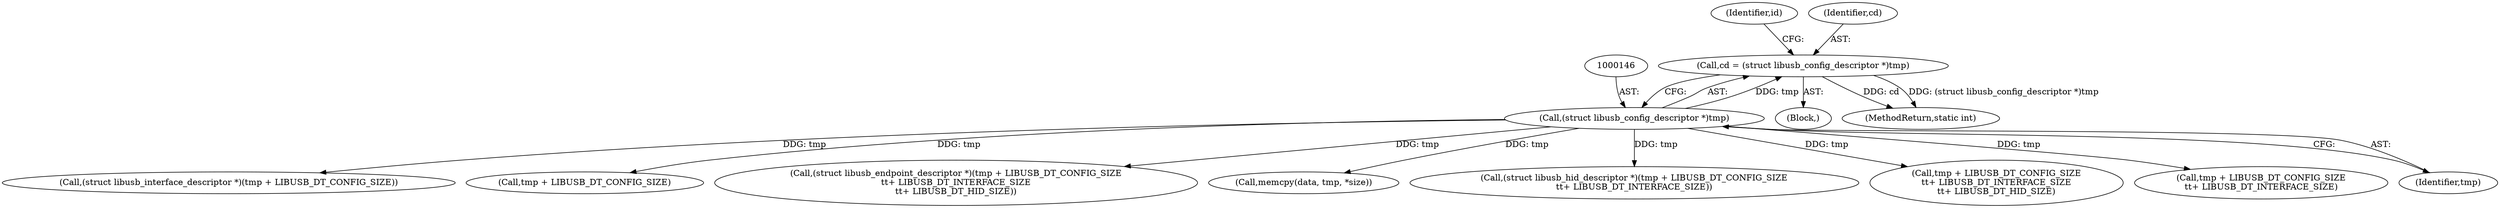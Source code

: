 digraph "1_Chrome_ac149a8d4371c0e01e0934fdd57b09e86f96b5b9_0@pointer" {
"1000143" [label="(Call,cd = (struct libusb_config_descriptor *)tmp)"];
"1000145" [label="(Call,(struct libusb_config_descriptor *)tmp)"];
"1000150" [label="(Call,(struct libusb_interface_descriptor *)(tmp + LIBUSB_DT_CONFIG_SIZE))"];
"1000152" [label="(Call,tmp + LIBUSB_DT_CONFIG_SIZE)"];
"1000166" [label="(Call,(struct libusb_endpoint_descriptor *)(tmp + LIBUSB_DT_CONFIG_SIZE\n\t\t+ LIBUSB_DT_INTERFACE_SIZE\n\t\t+ LIBUSB_DT_HID_SIZE))"];
"1000145" [label="(Call,(struct libusb_config_descriptor *)tmp)"];
"1000368" [label="(Call,memcpy(data, tmp, *size))"];
"1000105" [label="(Block,)"];
"1000143" [label="(Call,cd = (struct libusb_config_descriptor *)tmp)"];
"1000157" [label="(Call,(struct libusb_hid_descriptor *)(tmp + LIBUSB_DT_CONFIG_SIZE\n\t\t+ LIBUSB_DT_INTERFACE_SIZE))"];
"1000168" [label="(Call,tmp + LIBUSB_DT_CONFIG_SIZE\n\t\t+ LIBUSB_DT_INTERFACE_SIZE\n\t\t+ LIBUSB_DT_HID_SIZE)"];
"1000375" [label="(MethodReturn,static int)"];
"1000149" [label="(Identifier,id)"];
"1000159" [label="(Call,tmp + LIBUSB_DT_CONFIG_SIZE\n\t\t+ LIBUSB_DT_INTERFACE_SIZE)"];
"1000147" [label="(Identifier,tmp)"];
"1000144" [label="(Identifier,cd)"];
"1000143" -> "1000105"  [label="AST: "];
"1000143" -> "1000145"  [label="CFG: "];
"1000144" -> "1000143"  [label="AST: "];
"1000145" -> "1000143"  [label="AST: "];
"1000149" -> "1000143"  [label="CFG: "];
"1000143" -> "1000375"  [label="DDG: cd"];
"1000143" -> "1000375"  [label="DDG: (struct libusb_config_descriptor *)tmp"];
"1000145" -> "1000143"  [label="DDG: tmp"];
"1000145" -> "1000147"  [label="CFG: "];
"1000146" -> "1000145"  [label="AST: "];
"1000147" -> "1000145"  [label="AST: "];
"1000145" -> "1000150"  [label="DDG: tmp"];
"1000145" -> "1000152"  [label="DDG: tmp"];
"1000145" -> "1000157"  [label="DDG: tmp"];
"1000145" -> "1000159"  [label="DDG: tmp"];
"1000145" -> "1000166"  [label="DDG: tmp"];
"1000145" -> "1000168"  [label="DDG: tmp"];
"1000145" -> "1000368"  [label="DDG: tmp"];
}
